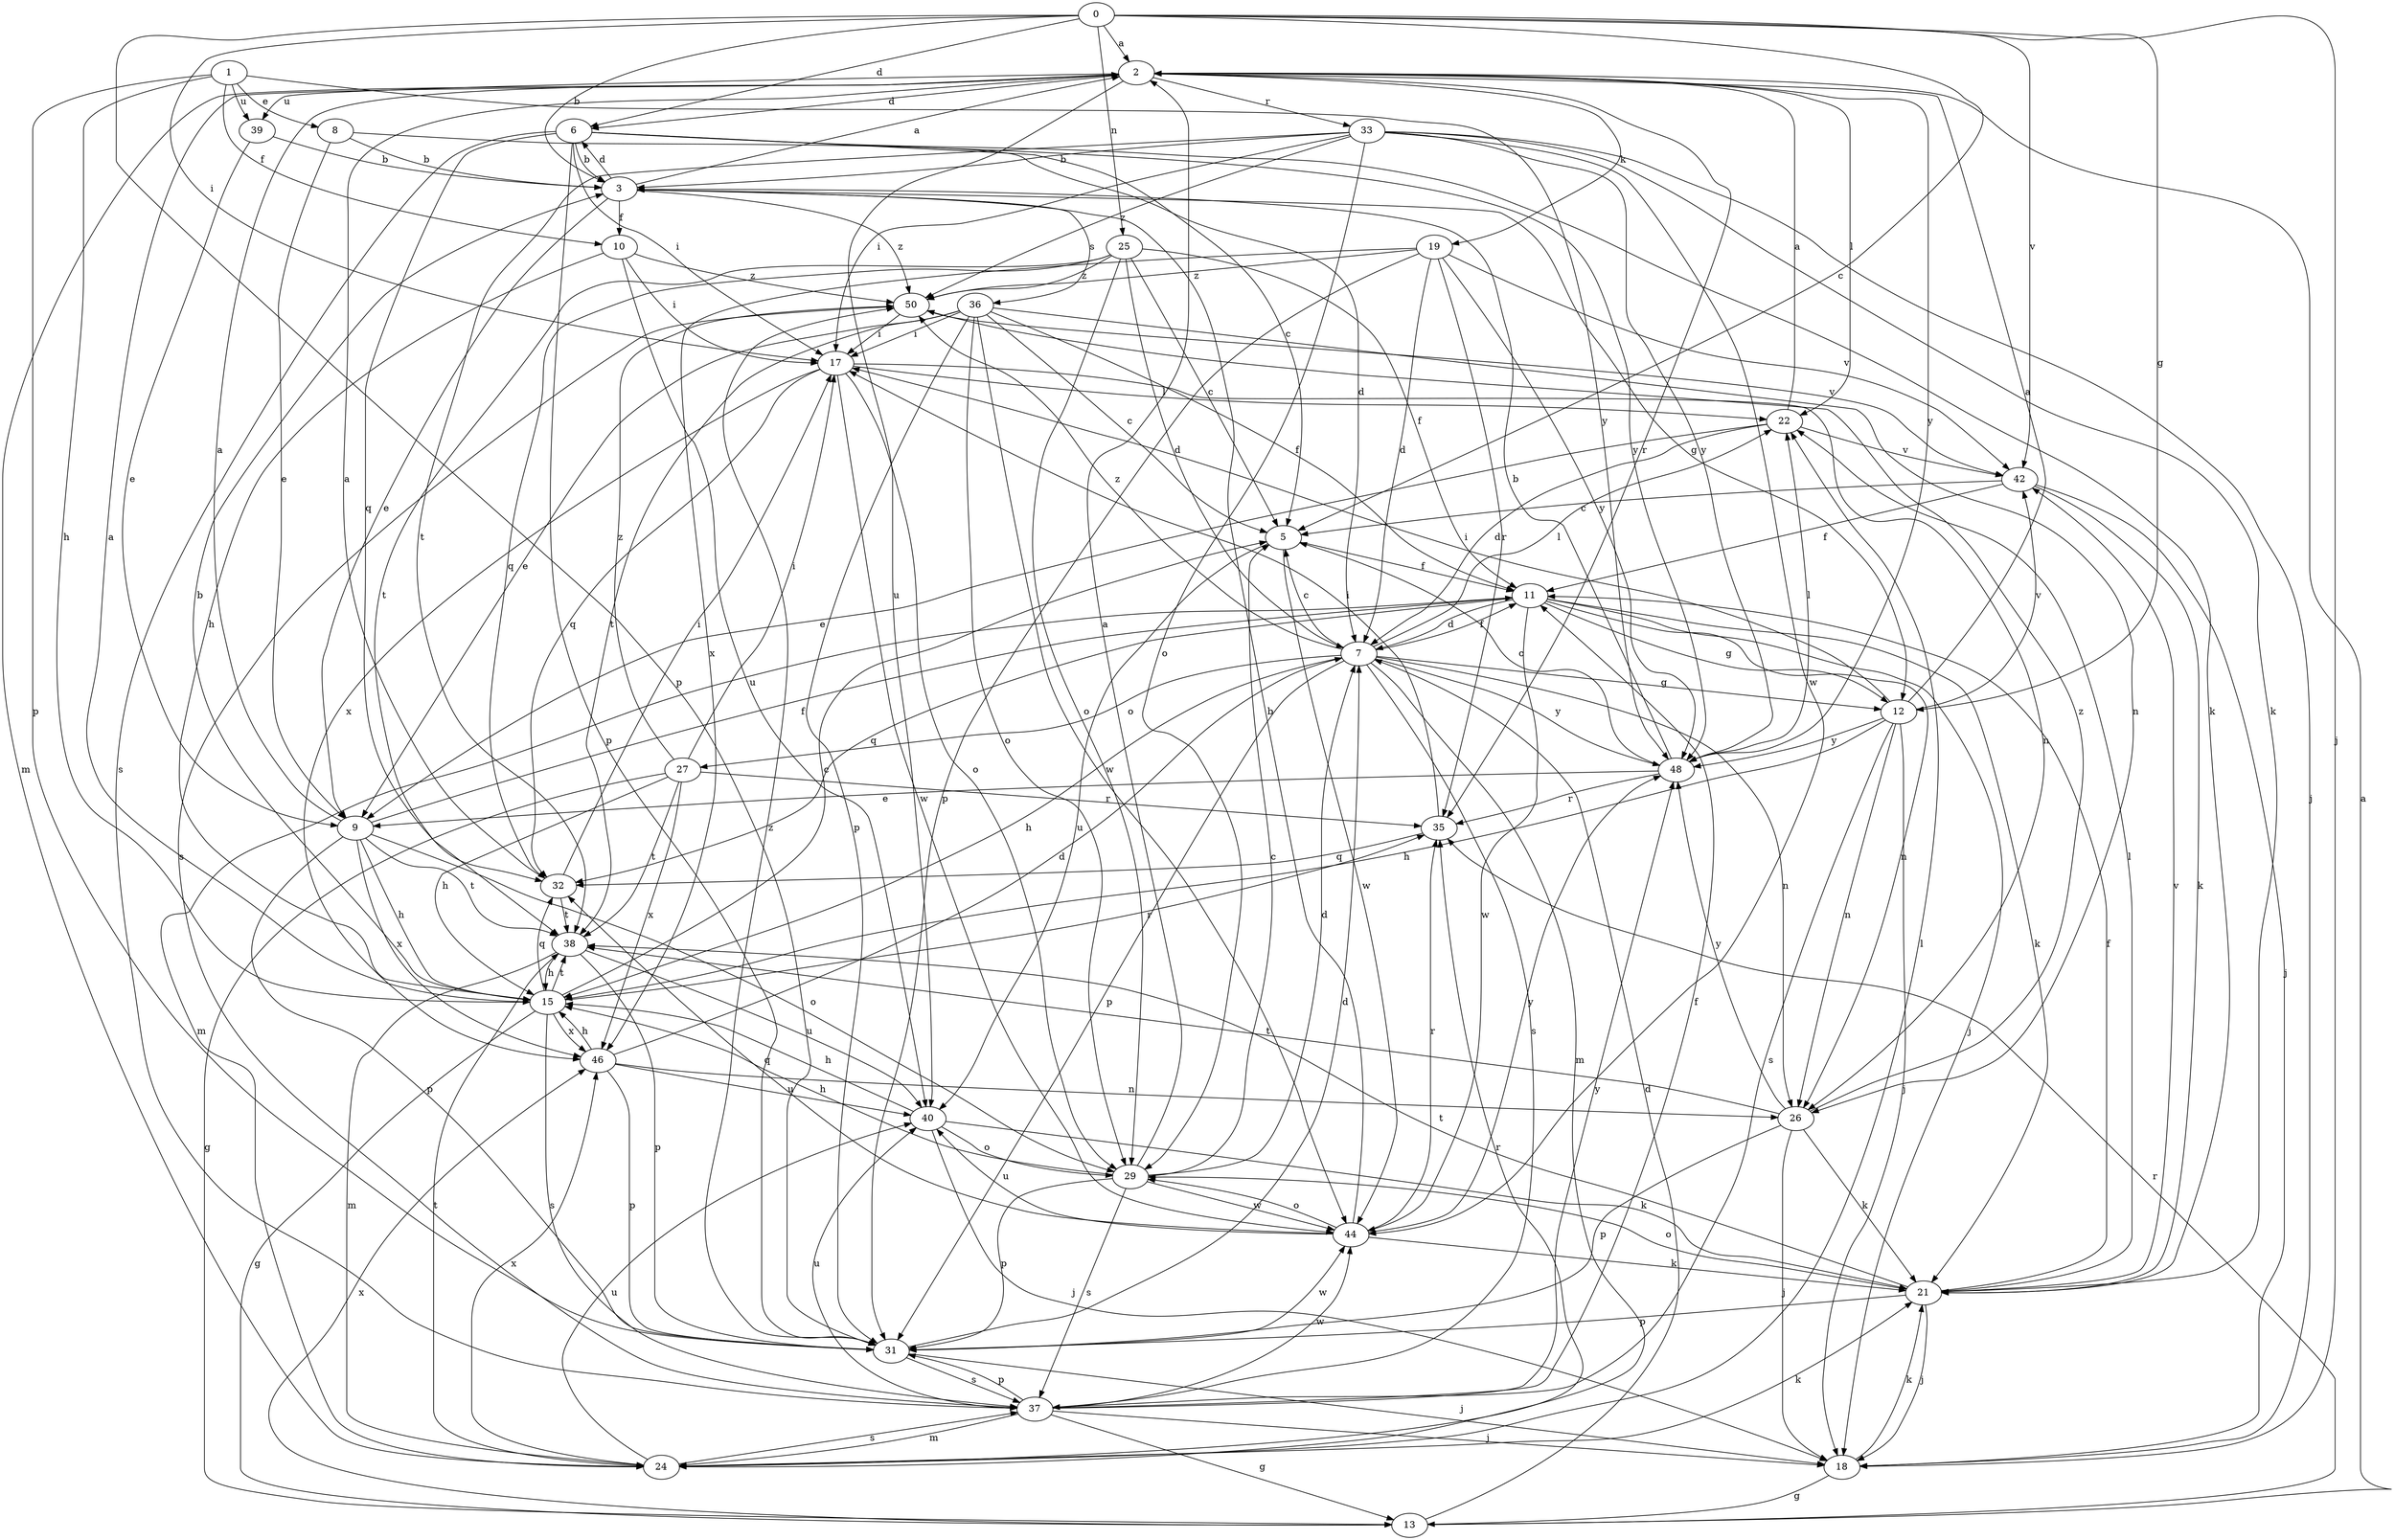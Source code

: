 strict digraph  {
0;
1;
2;
3;
5;
6;
7;
8;
9;
10;
11;
12;
13;
15;
17;
18;
19;
21;
22;
24;
25;
26;
27;
29;
31;
32;
33;
35;
36;
37;
38;
39;
40;
42;
44;
46;
48;
50;
0 -> 2  [label=a];
0 -> 3  [label=b];
0 -> 5  [label=c];
0 -> 6  [label=d];
0 -> 12  [label=g];
0 -> 17  [label=i];
0 -> 18  [label=j];
0 -> 25  [label=n];
0 -> 31  [label=p];
0 -> 42  [label=v];
1 -> 8  [label=e];
1 -> 10  [label=f];
1 -> 15  [label=h];
1 -> 31  [label=p];
1 -> 39  [label=u];
1 -> 48  [label=y];
2 -> 6  [label=d];
2 -> 19  [label=k];
2 -> 22  [label=l];
2 -> 24  [label=m];
2 -> 33  [label=r];
2 -> 35  [label=r];
2 -> 39  [label=u];
2 -> 40  [label=u];
2 -> 48  [label=y];
3 -> 2  [label=a];
3 -> 6  [label=d];
3 -> 9  [label=e];
3 -> 10  [label=f];
3 -> 12  [label=g];
3 -> 36  [label=s];
3 -> 50  [label=z];
5 -> 11  [label=f];
5 -> 40  [label=u];
5 -> 44  [label=w];
6 -> 3  [label=b];
6 -> 5  [label=c];
6 -> 17  [label=i];
6 -> 21  [label=k];
6 -> 31  [label=p];
6 -> 32  [label=q];
6 -> 37  [label=s];
6 -> 48  [label=y];
7 -> 5  [label=c];
7 -> 11  [label=f];
7 -> 12  [label=g];
7 -> 15  [label=h];
7 -> 22  [label=l];
7 -> 24  [label=m];
7 -> 26  [label=n];
7 -> 27  [label=o];
7 -> 31  [label=p];
7 -> 37  [label=s];
7 -> 48  [label=y];
7 -> 50  [label=z];
8 -> 3  [label=b];
8 -> 7  [label=d];
8 -> 9  [label=e];
9 -> 2  [label=a];
9 -> 11  [label=f];
9 -> 15  [label=h];
9 -> 29  [label=o];
9 -> 31  [label=p];
9 -> 38  [label=t];
9 -> 46  [label=x];
10 -> 15  [label=h];
10 -> 17  [label=i];
10 -> 40  [label=u];
10 -> 50  [label=z];
11 -> 7  [label=d];
11 -> 12  [label=g];
11 -> 18  [label=j];
11 -> 21  [label=k];
11 -> 24  [label=m];
11 -> 26  [label=n];
11 -> 32  [label=q];
11 -> 44  [label=w];
12 -> 2  [label=a];
12 -> 15  [label=h];
12 -> 17  [label=i];
12 -> 18  [label=j];
12 -> 26  [label=n];
12 -> 37  [label=s];
12 -> 42  [label=v];
12 -> 48  [label=y];
13 -> 2  [label=a];
13 -> 7  [label=d];
13 -> 35  [label=r];
13 -> 46  [label=x];
15 -> 2  [label=a];
15 -> 3  [label=b];
15 -> 5  [label=c];
15 -> 13  [label=g];
15 -> 32  [label=q];
15 -> 35  [label=r];
15 -> 37  [label=s];
15 -> 38  [label=t];
15 -> 46  [label=x];
17 -> 22  [label=l];
17 -> 26  [label=n];
17 -> 29  [label=o];
17 -> 32  [label=q];
17 -> 44  [label=w];
17 -> 46  [label=x];
18 -> 13  [label=g];
18 -> 21  [label=k];
19 -> 7  [label=d];
19 -> 31  [label=p];
19 -> 35  [label=r];
19 -> 42  [label=v];
19 -> 46  [label=x];
19 -> 48  [label=y];
19 -> 50  [label=z];
21 -> 11  [label=f];
21 -> 18  [label=j];
21 -> 22  [label=l];
21 -> 29  [label=o];
21 -> 31  [label=p];
21 -> 38  [label=t];
21 -> 42  [label=v];
22 -> 2  [label=a];
22 -> 7  [label=d];
22 -> 9  [label=e];
22 -> 42  [label=v];
24 -> 21  [label=k];
24 -> 22  [label=l];
24 -> 35  [label=r];
24 -> 37  [label=s];
24 -> 38  [label=t];
24 -> 40  [label=u];
24 -> 46  [label=x];
25 -> 5  [label=c];
25 -> 7  [label=d];
25 -> 11  [label=f];
25 -> 29  [label=o];
25 -> 32  [label=q];
25 -> 38  [label=t];
25 -> 50  [label=z];
26 -> 18  [label=j];
26 -> 21  [label=k];
26 -> 31  [label=p];
26 -> 38  [label=t];
26 -> 48  [label=y];
26 -> 50  [label=z];
27 -> 13  [label=g];
27 -> 15  [label=h];
27 -> 17  [label=i];
27 -> 35  [label=r];
27 -> 38  [label=t];
27 -> 46  [label=x];
27 -> 50  [label=z];
29 -> 2  [label=a];
29 -> 5  [label=c];
29 -> 7  [label=d];
29 -> 15  [label=h];
29 -> 31  [label=p];
29 -> 37  [label=s];
29 -> 44  [label=w];
31 -> 7  [label=d];
31 -> 18  [label=j];
31 -> 37  [label=s];
31 -> 44  [label=w];
31 -> 50  [label=z];
32 -> 2  [label=a];
32 -> 17  [label=i];
32 -> 38  [label=t];
33 -> 3  [label=b];
33 -> 17  [label=i];
33 -> 18  [label=j];
33 -> 21  [label=k];
33 -> 29  [label=o];
33 -> 38  [label=t];
33 -> 44  [label=w];
33 -> 48  [label=y];
33 -> 50  [label=z];
35 -> 17  [label=i];
35 -> 32  [label=q];
36 -> 5  [label=c];
36 -> 9  [label=e];
36 -> 11  [label=f];
36 -> 17  [label=i];
36 -> 26  [label=n];
36 -> 29  [label=o];
36 -> 31  [label=p];
36 -> 38  [label=t];
36 -> 44  [label=w];
37 -> 11  [label=f];
37 -> 13  [label=g];
37 -> 18  [label=j];
37 -> 24  [label=m];
37 -> 31  [label=p];
37 -> 40  [label=u];
37 -> 44  [label=w];
37 -> 48  [label=y];
38 -> 15  [label=h];
38 -> 24  [label=m];
38 -> 31  [label=p];
38 -> 40  [label=u];
39 -> 3  [label=b];
39 -> 9  [label=e];
40 -> 15  [label=h];
40 -> 18  [label=j];
40 -> 21  [label=k];
40 -> 29  [label=o];
42 -> 5  [label=c];
42 -> 11  [label=f];
42 -> 18  [label=j];
42 -> 21  [label=k];
44 -> 3  [label=b];
44 -> 21  [label=k];
44 -> 29  [label=o];
44 -> 32  [label=q];
44 -> 35  [label=r];
44 -> 40  [label=u];
44 -> 48  [label=y];
46 -> 7  [label=d];
46 -> 15  [label=h];
46 -> 26  [label=n];
46 -> 31  [label=p];
46 -> 40  [label=u];
48 -> 3  [label=b];
48 -> 5  [label=c];
48 -> 9  [label=e];
48 -> 22  [label=l];
48 -> 35  [label=r];
50 -> 17  [label=i];
50 -> 37  [label=s];
50 -> 42  [label=v];
}
